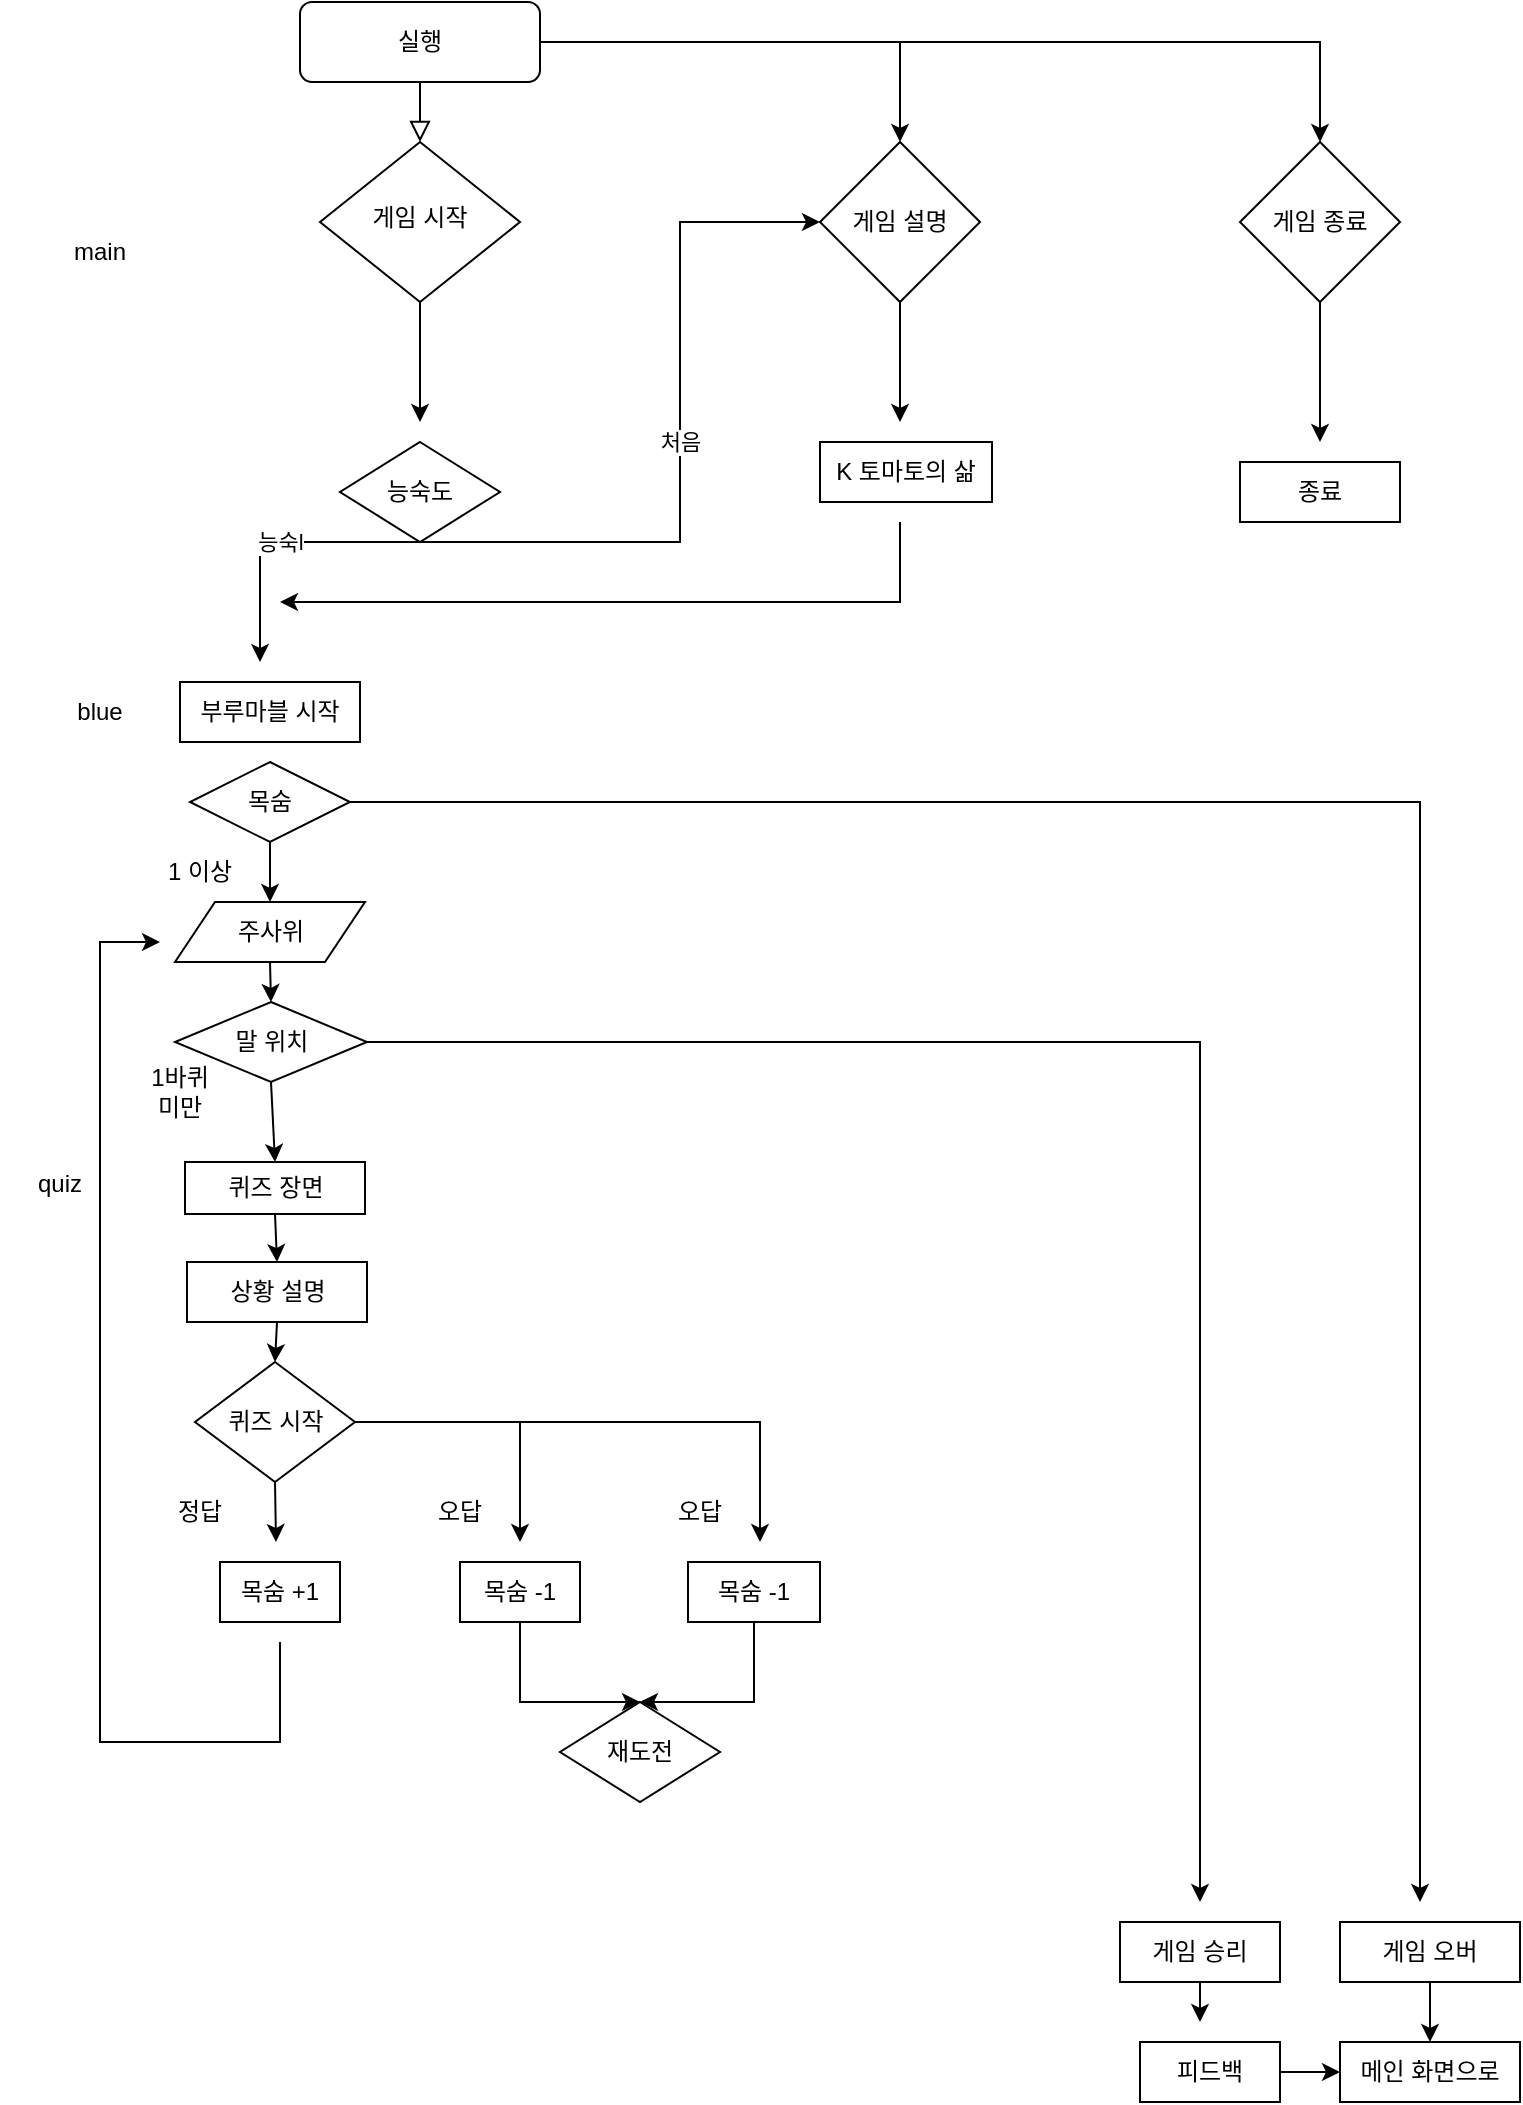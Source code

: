 <mxfile version="15.9.1" type="github">
  <diagram id="C5RBs43oDa-KdzZeNtuy" name="Page-1">
    <mxGraphModel dx="1104" dy="884" grid="1" gridSize="10" guides="1" tooltips="1" connect="1" arrows="1" fold="1" page="1" pageScale="1" pageWidth="827" pageHeight="1169" math="0" shadow="0">
      <root>
        <mxCell id="WIyWlLk6GJQsqaUBKTNV-0" />
        <mxCell id="WIyWlLk6GJQsqaUBKTNV-1" parent="WIyWlLk6GJQsqaUBKTNV-0" />
        <mxCell id="WIyWlLk6GJQsqaUBKTNV-2" value="" style="rounded=0;html=1;jettySize=auto;orthogonalLoop=1;fontSize=11;endArrow=block;endFill=0;endSize=8;strokeWidth=1;shadow=0;labelBackgroundColor=none;edgeStyle=orthogonalEdgeStyle;" parent="WIyWlLk6GJQsqaUBKTNV-1" source="WIyWlLk6GJQsqaUBKTNV-3" target="WIyWlLk6GJQsqaUBKTNV-6" edge="1">
          <mxGeometry relative="1" as="geometry" />
        </mxCell>
        <mxCell id="WIyWlLk6GJQsqaUBKTNV-3" value="실행" style="rounded=1;whiteSpace=wrap;html=1;fontSize=12;glass=0;strokeWidth=1;shadow=0;" parent="WIyWlLk6GJQsqaUBKTNV-1" vertex="1">
          <mxGeometry x="160" y="80" width="120" height="40" as="geometry" />
        </mxCell>
        <mxCell id="WIyWlLk6GJQsqaUBKTNV-6" value="게임 시작" style="rhombus;whiteSpace=wrap;html=1;shadow=0;fontFamily=Helvetica;fontSize=12;align=center;strokeWidth=1;spacing=6;spacingTop=-4;" parent="WIyWlLk6GJQsqaUBKTNV-1" vertex="1">
          <mxGeometry x="170" y="150" width="100" height="80" as="geometry" />
        </mxCell>
        <mxCell id="yMtjG-S56oMLCAJ_Q67d-2" value="main" style="text;html=1;strokeColor=none;fillColor=none;align=center;verticalAlign=middle;whiteSpace=wrap;rounded=0;" vertex="1" parent="WIyWlLk6GJQsqaUBKTNV-1">
          <mxGeometry x="30" y="190" width="60" height="30" as="geometry" />
        </mxCell>
        <mxCell id="yMtjG-S56oMLCAJ_Q67d-3" value="blue" style="text;html=1;strokeColor=none;fillColor=none;align=center;verticalAlign=middle;whiteSpace=wrap;rounded=0;" vertex="1" parent="WIyWlLk6GJQsqaUBKTNV-1">
          <mxGeometry x="30" y="420" width="60" height="30" as="geometry" />
        </mxCell>
        <mxCell id="yMtjG-S56oMLCAJ_Q67d-5" value="게임 설명" style="rhombus;whiteSpace=wrap;html=1;" vertex="1" parent="WIyWlLk6GJQsqaUBKTNV-1">
          <mxGeometry x="420" y="150" width="80" height="80" as="geometry" />
        </mxCell>
        <mxCell id="yMtjG-S56oMLCAJ_Q67d-6" value="게임 종료" style="rhombus;whiteSpace=wrap;html=1;" vertex="1" parent="WIyWlLk6GJQsqaUBKTNV-1">
          <mxGeometry x="630" y="150" width="80" height="80" as="geometry" />
        </mxCell>
        <mxCell id="yMtjG-S56oMLCAJ_Q67d-8" value="" style="endArrow=classic;html=1;rounded=0;exitX=1;exitY=0.5;exitDx=0;exitDy=0;entryX=0.5;entryY=0;entryDx=0;entryDy=0;" edge="1" parent="WIyWlLk6GJQsqaUBKTNV-1" source="WIyWlLk6GJQsqaUBKTNV-3" target="yMtjG-S56oMLCAJ_Q67d-5">
          <mxGeometry width="50" height="50" relative="1" as="geometry">
            <mxPoint x="300" y="170" as="sourcePoint" />
            <mxPoint x="350" y="120" as="targetPoint" />
            <Array as="points">
              <mxPoint x="460" y="100" />
            </Array>
          </mxGeometry>
        </mxCell>
        <mxCell id="yMtjG-S56oMLCAJ_Q67d-10" value="" style="endArrow=classic;html=1;rounded=0;entryX=0.5;entryY=0;entryDx=0;entryDy=0;" edge="1" parent="WIyWlLk6GJQsqaUBKTNV-1" target="yMtjG-S56oMLCAJ_Q67d-6">
          <mxGeometry width="50" height="50" relative="1" as="geometry">
            <mxPoint x="450" y="100" as="sourcePoint" />
            <mxPoint x="540" y="100" as="targetPoint" />
            <Array as="points">
              <mxPoint x="670" y="100" />
            </Array>
          </mxGeometry>
        </mxCell>
        <mxCell id="yMtjG-S56oMLCAJ_Q67d-11" value="" style="endArrow=classic;html=1;rounded=0;exitX=0.5;exitY=1;exitDx=0;exitDy=0;" edge="1" parent="WIyWlLk6GJQsqaUBKTNV-1" source="yMtjG-S56oMLCAJ_Q67d-5">
          <mxGeometry width="50" height="50" relative="1" as="geometry">
            <mxPoint x="210" y="390" as="sourcePoint" />
            <mxPoint x="460" y="290" as="targetPoint" />
          </mxGeometry>
        </mxCell>
        <mxCell id="yMtjG-S56oMLCAJ_Q67d-12" value="" style="endArrow=classic;html=1;rounded=0;exitX=0.5;exitY=1;exitDx=0;exitDy=0;" edge="1" parent="WIyWlLk6GJQsqaUBKTNV-1" source="WIyWlLk6GJQsqaUBKTNV-6">
          <mxGeometry width="50" height="50" relative="1" as="geometry">
            <mxPoint x="200" y="280" as="sourcePoint" />
            <mxPoint x="220" y="290" as="targetPoint" />
          </mxGeometry>
        </mxCell>
        <mxCell id="yMtjG-S56oMLCAJ_Q67d-13" value="" style="endArrow=classic;html=1;rounded=0;exitX=0.5;exitY=1;exitDx=0;exitDy=0;" edge="1" parent="WIyWlLk6GJQsqaUBKTNV-1" source="yMtjG-S56oMLCAJ_Q67d-6">
          <mxGeometry width="50" height="50" relative="1" as="geometry">
            <mxPoint x="500" y="390" as="sourcePoint" />
            <mxPoint x="670" y="300" as="targetPoint" />
          </mxGeometry>
        </mxCell>
        <mxCell id="yMtjG-S56oMLCAJ_Q67d-15" value="능숙도" style="rhombus;whiteSpace=wrap;html=1;" vertex="1" parent="WIyWlLk6GJQsqaUBKTNV-1">
          <mxGeometry x="180" y="300" width="80" height="50" as="geometry" />
        </mxCell>
        <mxCell id="yMtjG-S56oMLCAJ_Q67d-16" value="" style="endArrow=classic;html=1;rounded=0;exitX=0.5;exitY=1;exitDx=0;exitDy=0;" edge="1" parent="WIyWlLk6GJQsqaUBKTNV-1" source="yMtjG-S56oMLCAJ_Q67d-15">
          <mxGeometry relative="1" as="geometry">
            <mxPoint x="280" y="270" as="sourcePoint" />
            <mxPoint x="140" y="410" as="targetPoint" />
            <Array as="points">
              <mxPoint x="140" y="350" />
            </Array>
          </mxGeometry>
        </mxCell>
        <mxCell id="yMtjG-S56oMLCAJ_Q67d-17" value="능숙l" style="edgeLabel;resizable=0;html=1;align=center;verticalAlign=middle;" connectable="0" vertex="1" parent="yMtjG-S56oMLCAJ_Q67d-16">
          <mxGeometry relative="1" as="geometry" />
        </mxCell>
        <mxCell id="yMtjG-S56oMLCAJ_Q67d-18" value="" style="endArrow=classic;html=1;rounded=0;exitX=0.5;exitY=1;exitDx=0;exitDy=0;entryX=0;entryY=0.5;entryDx=0;entryDy=0;" edge="1" parent="WIyWlLk6GJQsqaUBKTNV-1" source="yMtjG-S56oMLCAJ_Q67d-15" target="yMtjG-S56oMLCAJ_Q67d-5">
          <mxGeometry relative="1" as="geometry">
            <mxPoint x="280" y="270" as="sourcePoint" />
            <mxPoint x="290" y="410" as="targetPoint" />
            <Array as="points">
              <mxPoint x="350" y="350" />
              <mxPoint x="350" y="190" />
            </Array>
          </mxGeometry>
        </mxCell>
        <mxCell id="yMtjG-S56oMLCAJ_Q67d-19" value="처음" style="edgeLabel;resizable=0;html=1;align=center;verticalAlign=middle;" connectable="0" vertex="1" parent="yMtjG-S56oMLCAJ_Q67d-18">
          <mxGeometry relative="1" as="geometry" />
        </mxCell>
        <mxCell id="yMtjG-S56oMLCAJ_Q67d-21" value="부루마블 시작" style="rounded=0;whiteSpace=wrap;html=1;" vertex="1" parent="WIyWlLk6GJQsqaUBKTNV-1">
          <mxGeometry x="100" y="420" width="90" height="30" as="geometry" />
        </mxCell>
        <mxCell id="yMtjG-S56oMLCAJ_Q67d-22" value="K 토마토의 삶" style="rounded=0;whiteSpace=wrap;html=1;" vertex="1" parent="WIyWlLk6GJQsqaUBKTNV-1">
          <mxGeometry x="420" y="300" width="86" height="30" as="geometry" />
        </mxCell>
        <mxCell id="yMtjG-S56oMLCAJ_Q67d-23" value="종료" style="rounded=0;whiteSpace=wrap;html=1;" vertex="1" parent="WIyWlLk6GJQsqaUBKTNV-1">
          <mxGeometry x="630" y="310" width="80" height="30" as="geometry" />
        </mxCell>
        <mxCell id="yMtjG-S56oMLCAJ_Q67d-26" value="목숨" style="rhombus;whiteSpace=wrap;html=1;" vertex="1" parent="WIyWlLk6GJQsqaUBKTNV-1">
          <mxGeometry x="105" y="460" width="80" height="40" as="geometry" />
        </mxCell>
        <mxCell id="yMtjG-S56oMLCAJ_Q67d-28" value="" style="endArrow=classic;html=1;rounded=0;" edge="1" parent="WIyWlLk6GJQsqaUBKTNV-1">
          <mxGeometry width="50" height="50" relative="1" as="geometry">
            <mxPoint x="460" y="340" as="sourcePoint" />
            <mxPoint x="150" y="380" as="targetPoint" />
            <Array as="points">
              <mxPoint x="460" y="380" />
            </Array>
          </mxGeometry>
        </mxCell>
        <mxCell id="yMtjG-S56oMLCAJ_Q67d-30" value="" style="endArrow=classic;html=1;rounded=0;exitX=0.5;exitY=1;exitDx=0;exitDy=0;" edge="1" parent="WIyWlLk6GJQsqaUBKTNV-1" source="yMtjG-S56oMLCAJ_Q67d-26">
          <mxGeometry width="50" height="50" relative="1" as="geometry">
            <mxPoint x="400" y="600" as="sourcePoint" />
            <mxPoint x="145" y="530" as="targetPoint" />
          </mxGeometry>
        </mxCell>
        <mxCell id="yMtjG-S56oMLCAJ_Q67d-31" value="1 이상" style="text;html=1;strokeColor=none;fillColor=none;align=center;verticalAlign=middle;whiteSpace=wrap;rounded=0;" vertex="1" parent="WIyWlLk6GJQsqaUBKTNV-1">
          <mxGeometry x="80" y="500" width="60" height="30" as="geometry" />
        </mxCell>
        <mxCell id="yMtjG-S56oMLCAJ_Q67d-32" value="주사위" style="shape=parallelogram;perimeter=parallelogramPerimeter;whiteSpace=wrap;html=1;fixedSize=1;" vertex="1" parent="WIyWlLk6GJQsqaUBKTNV-1">
          <mxGeometry x="97.5" y="530" width="95" height="30" as="geometry" />
        </mxCell>
        <mxCell id="yMtjG-S56oMLCAJ_Q67d-33" value="" style="endArrow=classic;html=1;rounded=0;exitX=1;exitY=0.5;exitDx=0;exitDy=0;" edge="1" parent="WIyWlLk6GJQsqaUBKTNV-1" source="yMtjG-S56oMLCAJ_Q67d-26">
          <mxGeometry width="50" height="50" relative="1" as="geometry">
            <mxPoint x="370" y="780" as="sourcePoint" />
            <mxPoint x="720" y="1030" as="targetPoint" />
            <Array as="points">
              <mxPoint x="720" y="480" />
            </Array>
          </mxGeometry>
        </mxCell>
        <mxCell id="yMtjG-S56oMLCAJ_Q67d-34" value="게임 오버" style="rounded=0;whiteSpace=wrap;html=1;" vertex="1" parent="WIyWlLk6GJQsqaUBKTNV-1">
          <mxGeometry x="680" y="1040" width="90" height="30" as="geometry" />
        </mxCell>
        <mxCell id="yMtjG-S56oMLCAJ_Q67d-35" value="메인 화면으로" style="rounded=0;whiteSpace=wrap;html=1;" vertex="1" parent="WIyWlLk6GJQsqaUBKTNV-1">
          <mxGeometry x="680" y="1100" width="90" height="30" as="geometry" />
        </mxCell>
        <mxCell id="yMtjG-S56oMLCAJ_Q67d-36" value="" style="endArrow=classic;html=1;rounded=0;exitX=0.5;exitY=1;exitDx=0;exitDy=0;entryX=0.5;entryY=0;entryDx=0;entryDy=0;" edge="1" parent="WIyWlLk6GJQsqaUBKTNV-1" source="yMtjG-S56oMLCAJ_Q67d-34" target="yMtjG-S56oMLCAJ_Q67d-35">
          <mxGeometry width="50" height="50" relative="1" as="geometry">
            <mxPoint x="360" y="860" as="sourcePoint" />
            <mxPoint x="410" y="810" as="targetPoint" />
          </mxGeometry>
        </mxCell>
        <mxCell id="yMtjG-S56oMLCAJ_Q67d-37" value="퀴즈 장면" style="rounded=0;whiteSpace=wrap;html=1;" vertex="1" parent="WIyWlLk6GJQsqaUBKTNV-1">
          <mxGeometry x="102.5" y="660" width="90" height="26" as="geometry" />
        </mxCell>
        <mxCell id="yMtjG-S56oMLCAJ_Q67d-39" value="상황 설명" style="rounded=0;whiteSpace=wrap;html=1;" vertex="1" parent="WIyWlLk6GJQsqaUBKTNV-1">
          <mxGeometry x="103.5" y="710" width="90" height="30" as="geometry" />
        </mxCell>
        <mxCell id="yMtjG-S56oMLCAJ_Q67d-40" value="quiz" style="text;html=1;strokeColor=none;fillColor=none;align=center;verticalAlign=middle;whiteSpace=wrap;rounded=0;" vertex="1" parent="WIyWlLk6GJQsqaUBKTNV-1">
          <mxGeometry x="10" y="656" width="60" height="30" as="geometry" />
        </mxCell>
        <mxCell id="yMtjG-S56oMLCAJ_Q67d-41" value="" style="endArrow=classic;html=1;rounded=0;exitX=0.5;exitY=1;exitDx=0;exitDy=0;entryX=0.5;entryY=0;entryDx=0;entryDy=0;" edge="1" parent="WIyWlLk6GJQsqaUBKTNV-1" source="yMtjG-S56oMLCAJ_Q67d-37" target="yMtjG-S56oMLCAJ_Q67d-39">
          <mxGeometry width="50" height="50" relative="1" as="geometry">
            <mxPoint x="250" y="878" as="sourcePoint" />
            <mxPoint x="300" y="828" as="targetPoint" />
          </mxGeometry>
        </mxCell>
        <mxCell id="yMtjG-S56oMLCAJ_Q67d-42" value="퀴즈 시작" style="rhombus;whiteSpace=wrap;html=1;" vertex="1" parent="WIyWlLk6GJQsqaUBKTNV-1">
          <mxGeometry x="107.5" y="760" width="80" height="60" as="geometry" />
        </mxCell>
        <mxCell id="yMtjG-S56oMLCAJ_Q67d-43" value="" style="endArrow=classic;html=1;rounded=0;exitX=0.5;exitY=1;exitDx=0;exitDy=0;entryX=0.5;entryY=0;entryDx=0;entryDy=0;" edge="1" parent="WIyWlLk6GJQsqaUBKTNV-1" source="yMtjG-S56oMLCAJ_Q67d-39" target="yMtjG-S56oMLCAJ_Q67d-42">
          <mxGeometry width="50" height="50" relative="1" as="geometry">
            <mxPoint x="350" y="818" as="sourcePoint" />
            <mxPoint x="400" y="768" as="targetPoint" />
          </mxGeometry>
        </mxCell>
        <mxCell id="yMtjG-S56oMLCAJ_Q67d-44" value="" style="endArrow=classic;html=1;rounded=0;exitX=0.5;exitY=1;exitDx=0;exitDy=0;" edge="1" parent="WIyWlLk6GJQsqaUBKTNV-1" source="yMtjG-S56oMLCAJ_Q67d-42">
          <mxGeometry width="50" height="50" relative="1" as="geometry">
            <mxPoint x="350" y="1018" as="sourcePoint" />
            <mxPoint x="148" y="850" as="targetPoint" />
          </mxGeometry>
        </mxCell>
        <mxCell id="yMtjG-S56oMLCAJ_Q67d-45" value="" style="endArrow=classic;html=1;rounded=0;exitX=1;exitY=0.5;exitDx=0;exitDy=0;" edge="1" parent="WIyWlLk6GJQsqaUBKTNV-1" source="yMtjG-S56oMLCAJ_Q67d-42">
          <mxGeometry width="50" height="50" relative="1" as="geometry">
            <mxPoint x="350" y="968" as="sourcePoint" />
            <mxPoint x="270" y="850" as="targetPoint" />
            <Array as="points">
              <mxPoint x="270" y="790" />
            </Array>
          </mxGeometry>
        </mxCell>
        <mxCell id="yMtjG-S56oMLCAJ_Q67d-46" value="피드백" style="rounded=0;whiteSpace=wrap;html=1;" vertex="1" parent="WIyWlLk6GJQsqaUBKTNV-1">
          <mxGeometry x="580" y="1100" width="70" height="30" as="geometry" />
        </mxCell>
        <mxCell id="yMtjG-S56oMLCAJ_Q67d-48" value="말 위치" style="rhombus;whiteSpace=wrap;html=1;" vertex="1" parent="WIyWlLk6GJQsqaUBKTNV-1">
          <mxGeometry x="97.5" y="580" width="96" height="40" as="geometry" />
        </mxCell>
        <mxCell id="yMtjG-S56oMLCAJ_Q67d-52" value="" style="endArrow=classic;html=1;rounded=0;exitX=0.5;exitY=1;exitDx=0;exitDy=0;entryX=0.5;entryY=0;entryDx=0;entryDy=0;" edge="1" parent="WIyWlLk6GJQsqaUBKTNV-1" source="yMtjG-S56oMLCAJ_Q67d-32" target="yMtjG-S56oMLCAJ_Q67d-48">
          <mxGeometry width="50" height="50" relative="1" as="geometry">
            <mxPoint x="370" y="790" as="sourcePoint" />
            <mxPoint x="420" y="740" as="targetPoint" />
          </mxGeometry>
        </mxCell>
        <mxCell id="yMtjG-S56oMLCAJ_Q67d-53" value="" style="endArrow=classic;html=1;rounded=0;exitX=0.5;exitY=1;exitDx=0;exitDy=0;entryX=0.5;entryY=0;entryDx=0;entryDy=0;" edge="1" parent="WIyWlLk6GJQsqaUBKTNV-1" source="yMtjG-S56oMLCAJ_Q67d-48" target="yMtjG-S56oMLCAJ_Q67d-37">
          <mxGeometry width="50" height="50" relative="1" as="geometry">
            <mxPoint x="370" y="790" as="sourcePoint" />
            <mxPoint x="146" y="640" as="targetPoint" />
          </mxGeometry>
        </mxCell>
        <mxCell id="yMtjG-S56oMLCAJ_Q67d-54" value="1바퀴 &lt;br&gt;미만" style="text;html=1;strokeColor=none;fillColor=none;align=center;verticalAlign=middle;whiteSpace=wrap;rounded=0;" vertex="1" parent="WIyWlLk6GJQsqaUBKTNV-1">
          <mxGeometry x="70" y="610" width="60" height="30" as="geometry" />
        </mxCell>
        <mxCell id="yMtjG-S56oMLCAJ_Q67d-59" value="" style="endArrow=classic;html=1;rounded=0;exitX=1;exitY=0.5;exitDx=0;exitDy=0;" edge="1" parent="WIyWlLk6GJQsqaUBKTNV-1" source="yMtjG-S56oMLCAJ_Q67d-48">
          <mxGeometry width="50" height="50" relative="1" as="geometry">
            <mxPoint x="370" y="780" as="sourcePoint" />
            <mxPoint x="610" y="1030" as="targetPoint" />
            <Array as="points">
              <mxPoint x="610" y="600" />
            </Array>
          </mxGeometry>
        </mxCell>
        <mxCell id="yMtjG-S56oMLCAJ_Q67d-60" value="게임 승리" style="rounded=0;whiteSpace=wrap;html=1;" vertex="1" parent="WIyWlLk6GJQsqaUBKTNV-1">
          <mxGeometry x="570" y="1040" width="80" height="30" as="geometry" />
        </mxCell>
        <mxCell id="yMtjG-S56oMLCAJ_Q67d-62" value="" style="endArrow=classic;html=1;rounded=0;exitX=0.5;exitY=1;exitDx=0;exitDy=0;" edge="1" parent="WIyWlLk6GJQsqaUBKTNV-1" source="yMtjG-S56oMLCAJ_Q67d-60">
          <mxGeometry width="50" height="50" relative="1" as="geometry">
            <mxPoint x="370" y="780" as="sourcePoint" />
            <mxPoint x="610" y="1090" as="targetPoint" />
          </mxGeometry>
        </mxCell>
        <mxCell id="yMtjG-S56oMLCAJ_Q67d-63" value="" style="endArrow=classic;html=1;rounded=0;exitX=1;exitY=0.5;exitDx=0;exitDy=0;entryX=0;entryY=0.5;entryDx=0;entryDy=0;" edge="1" parent="WIyWlLk6GJQsqaUBKTNV-1" source="yMtjG-S56oMLCAJ_Q67d-46" target="yMtjG-S56oMLCAJ_Q67d-35">
          <mxGeometry width="50" height="50" relative="1" as="geometry">
            <mxPoint x="370" y="780" as="sourcePoint" />
            <mxPoint x="420" y="730" as="targetPoint" />
          </mxGeometry>
        </mxCell>
        <mxCell id="yMtjG-S56oMLCAJ_Q67d-64" value="" style="endArrow=classic;html=1;rounded=0;" edge="1" parent="WIyWlLk6GJQsqaUBKTNV-1">
          <mxGeometry width="50" height="50" relative="1" as="geometry">
            <mxPoint x="270" y="790" as="sourcePoint" />
            <mxPoint x="390" y="850" as="targetPoint" />
            <Array as="points">
              <mxPoint x="390" y="790" />
            </Array>
          </mxGeometry>
        </mxCell>
        <mxCell id="yMtjG-S56oMLCAJ_Q67d-65" value="정답" style="text;html=1;strokeColor=none;fillColor=none;align=center;verticalAlign=middle;whiteSpace=wrap;rounded=0;" vertex="1" parent="WIyWlLk6GJQsqaUBKTNV-1">
          <mxGeometry x="80" y="820" width="60" height="30" as="geometry" />
        </mxCell>
        <mxCell id="yMtjG-S56oMLCAJ_Q67d-66" value="오답" style="text;html=1;strokeColor=none;fillColor=none;align=center;verticalAlign=middle;whiteSpace=wrap;rounded=0;" vertex="1" parent="WIyWlLk6GJQsqaUBKTNV-1">
          <mxGeometry x="210" y="820" width="60" height="30" as="geometry" />
        </mxCell>
        <mxCell id="yMtjG-S56oMLCAJ_Q67d-67" value="오답" style="text;html=1;strokeColor=none;fillColor=none;align=center;verticalAlign=middle;whiteSpace=wrap;rounded=0;" vertex="1" parent="WIyWlLk6GJQsqaUBKTNV-1">
          <mxGeometry x="330" y="820" width="60" height="30" as="geometry" />
        </mxCell>
        <mxCell id="yMtjG-S56oMLCAJ_Q67d-68" value="목숨 +1" style="rounded=0;whiteSpace=wrap;html=1;" vertex="1" parent="WIyWlLk6GJQsqaUBKTNV-1">
          <mxGeometry x="120" y="860" width="60" height="30" as="geometry" />
        </mxCell>
        <mxCell id="yMtjG-S56oMLCAJ_Q67d-69" value="목숨 -1" style="rounded=0;whiteSpace=wrap;html=1;" vertex="1" parent="WIyWlLk6GJQsqaUBKTNV-1">
          <mxGeometry x="240" y="860" width="60" height="30" as="geometry" />
        </mxCell>
        <mxCell id="yMtjG-S56oMLCAJ_Q67d-70" value="목숨 -1" style="rounded=0;whiteSpace=wrap;html=1;" vertex="1" parent="WIyWlLk6GJQsqaUBKTNV-1">
          <mxGeometry x="354" y="860" width="66" height="30" as="geometry" />
        </mxCell>
        <mxCell id="yMtjG-S56oMLCAJ_Q67d-71" value="" style="endArrow=classic;html=1;rounded=0;" edge="1" parent="WIyWlLk6GJQsqaUBKTNV-1">
          <mxGeometry width="50" height="50" relative="1" as="geometry">
            <mxPoint x="150" y="900" as="sourcePoint" />
            <mxPoint x="90" y="550" as="targetPoint" />
            <Array as="points">
              <mxPoint x="150" y="950" />
              <mxPoint x="60" y="950" />
              <mxPoint x="60" y="550" />
            </Array>
          </mxGeometry>
        </mxCell>
        <mxCell id="yMtjG-S56oMLCAJ_Q67d-72" value="재도전" style="rhombus;whiteSpace=wrap;html=1;" vertex="1" parent="WIyWlLk6GJQsqaUBKTNV-1">
          <mxGeometry x="290" y="930" width="80" height="50" as="geometry" />
        </mxCell>
        <mxCell id="yMtjG-S56oMLCAJ_Q67d-74" value="" style="endArrow=classic;html=1;rounded=0;exitX=0.5;exitY=1;exitDx=0;exitDy=0;entryX=0.5;entryY=0;entryDx=0;entryDy=0;" edge="1" parent="WIyWlLk6GJQsqaUBKTNV-1" source="yMtjG-S56oMLCAJ_Q67d-69" target="yMtjG-S56oMLCAJ_Q67d-72">
          <mxGeometry width="50" height="50" relative="1" as="geometry">
            <mxPoint x="370" y="920" as="sourcePoint" />
            <mxPoint x="420" y="870" as="targetPoint" />
            <Array as="points">
              <mxPoint x="270" y="930" />
            </Array>
          </mxGeometry>
        </mxCell>
        <mxCell id="yMtjG-S56oMLCAJ_Q67d-75" value="" style="endArrow=classic;html=1;rounded=0;exitX=0.5;exitY=1;exitDx=0;exitDy=0;entryX=0.5;entryY=0;entryDx=0;entryDy=0;" edge="1" parent="WIyWlLk6GJQsqaUBKTNV-1" source="yMtjG-S56oMLCAJ_Q67d-70" target="yMtjG-S56oMLCAJ_Q67d-72">
          <mxGeometry width="50" height="50" relative="1" as="geometry">
            <mxPoint x="370" y="920" as="sourcePoint" />
            <mxPoint x="420" y="870" as="targetPoint" />
            <Array as="points">
              <mxPoint x="387" y="930" />
            </Array>
          </mxGeometry>
        </mxCell>
      </root>
    </mxGraphModel>
  </diagram>
</mxfile>
